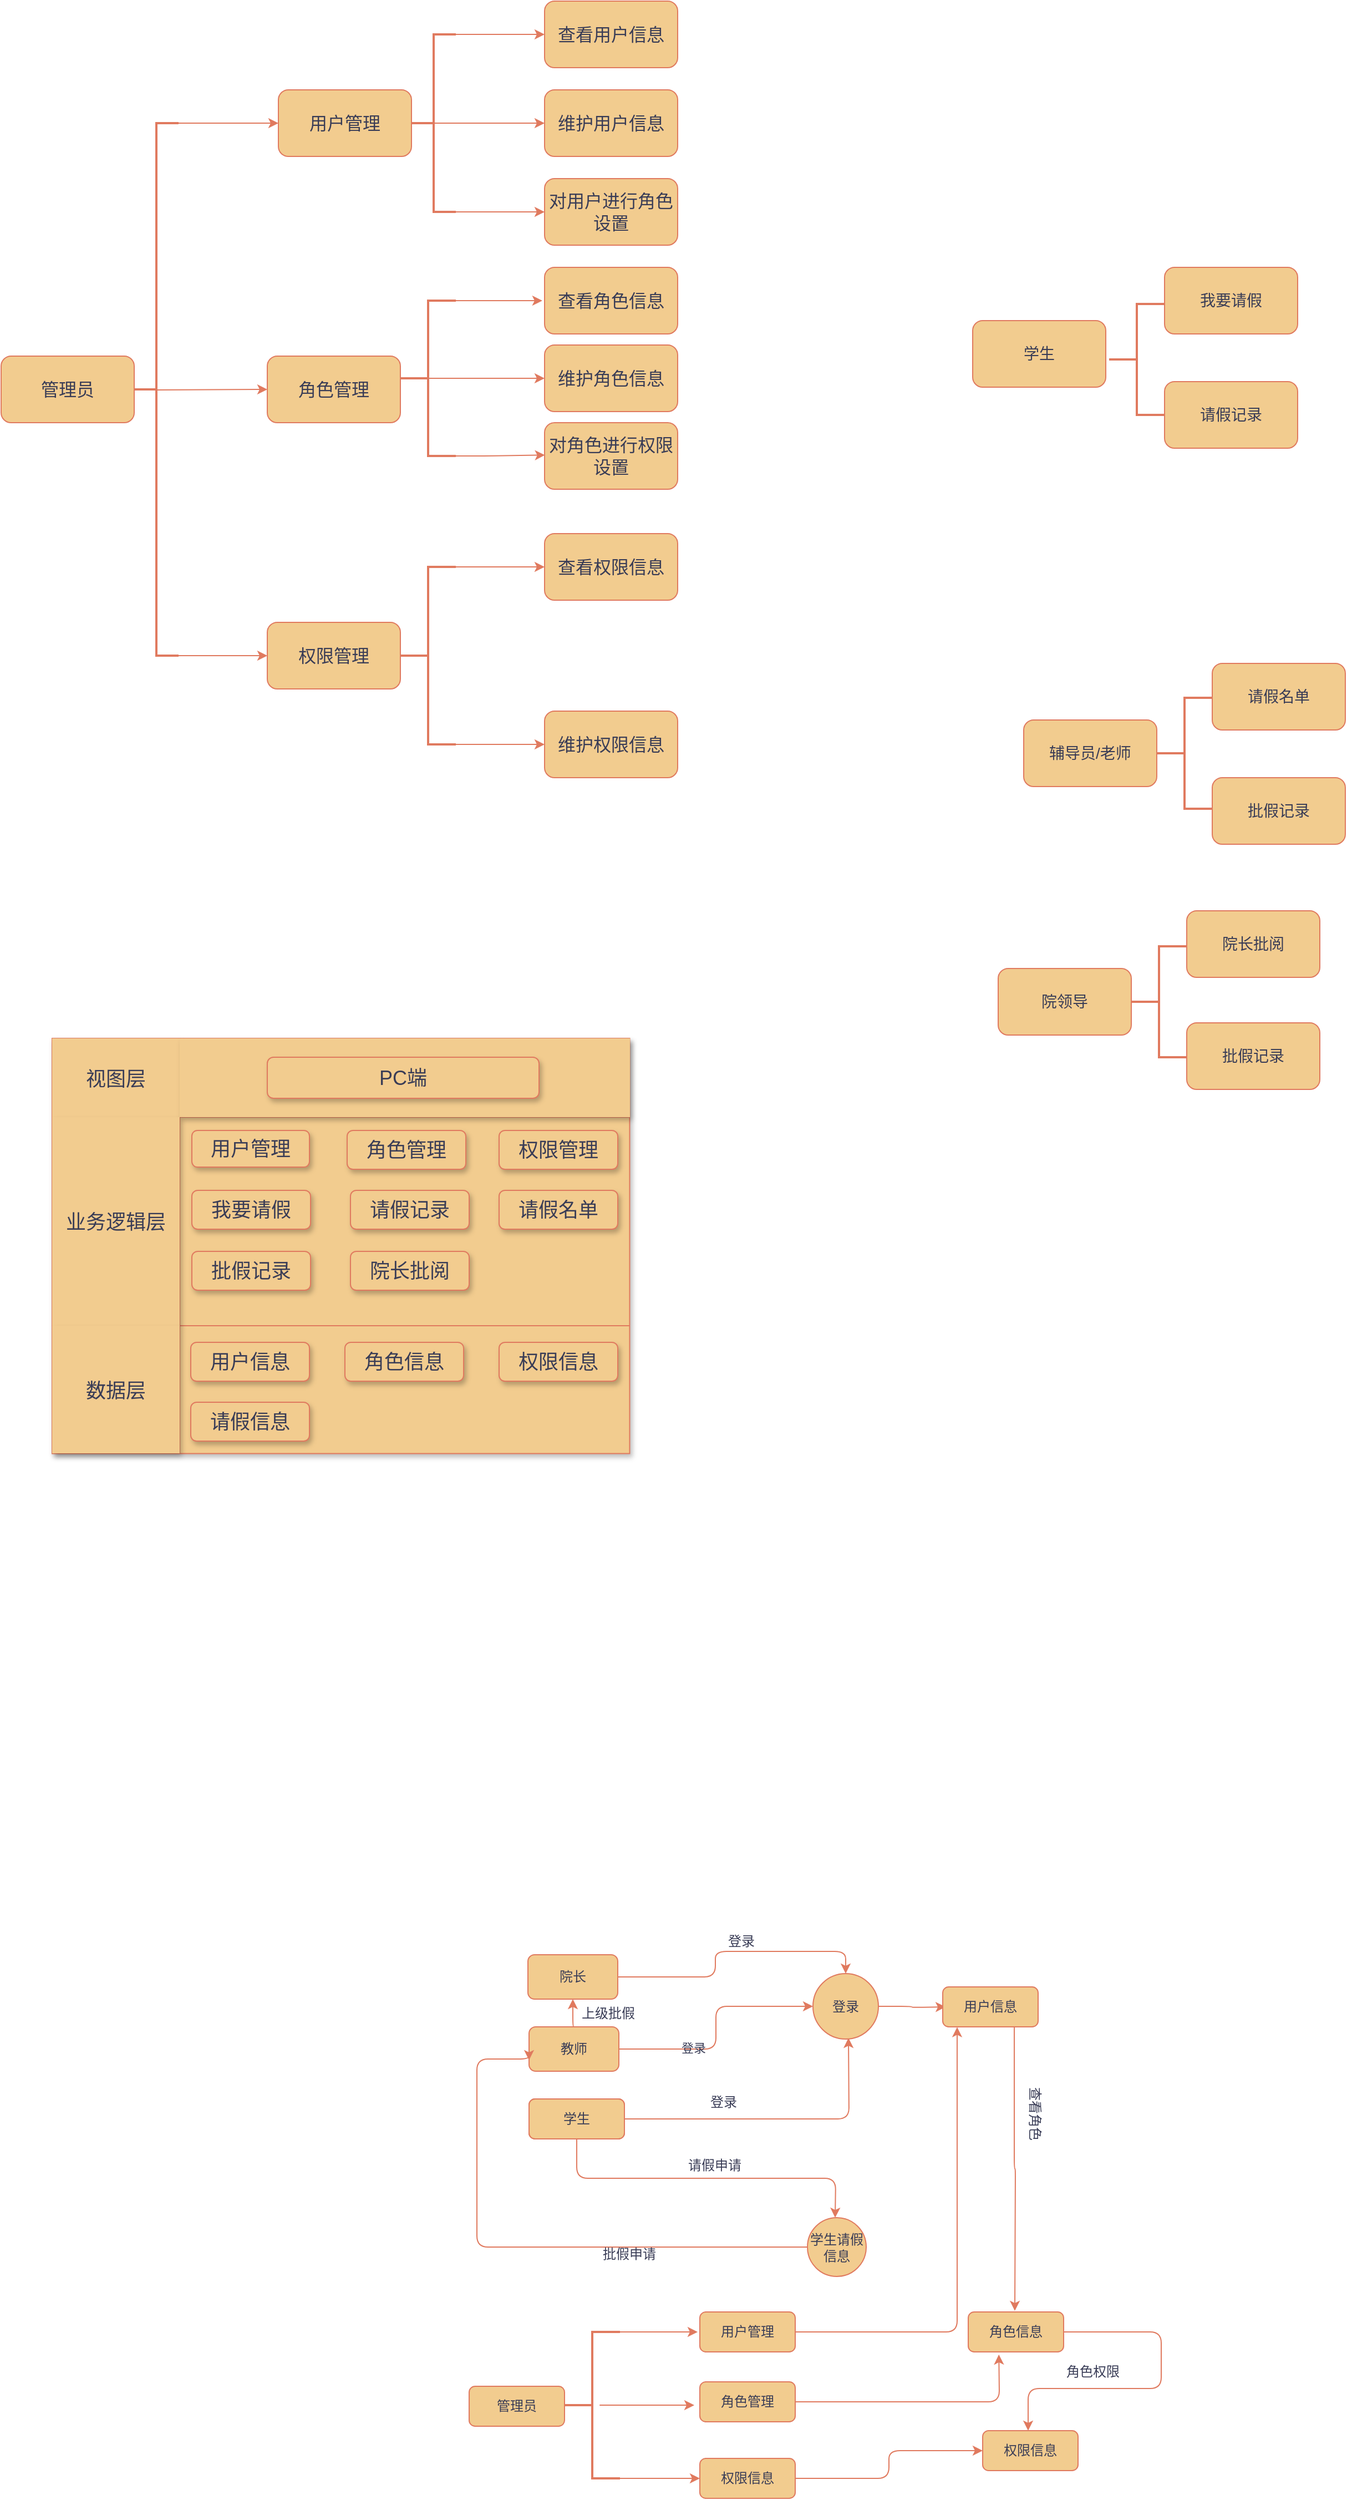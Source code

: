 <mxfile version="20.8.5" type="github">
  <diagram id="2jhHBA7Ow1JrRaf4UtZg" name="第 1 页">
    <mxGraphModel dx="1518" dy="1036" grid="0" gridSize="10" guides="1" tooltips="1" connect="1" arrows="1" fold="1" page="0" pageScale="1" pageWidth="827" pageHeight="1169" math="0" shadow="0">
      <root>
        <mxCell id="0" />
        <mxCell id="1" parent="0" />
        <mxCell id="Awp-wjOatyYc55OK3DpH-1" value="&lt;font style=&quot;font-size: 16px;&quot;&gt;管理员&lt;/font&gt;" style="rounded=1;whiteSpace=wrap;html=1;labelBackgroundColor=none;fillColor=#F2CC8F;strokeColor=#E07A5F;fontColor=#393C56;" parent="1" vertex="1">
          <mxGeometry x="320" y="250" width="120" height="60" as="geometry" />
        </mxCell>
        <mxCell id="Awp-wjOatyYc55OK3DpH-12" style="edgeStyle=orthogonalEdgeStyle;rounded=1;orthogonalLoop=1;jettySize=auto;html=1;exitX=1;exitY=0;exitDx=0;exitDy=0;exitPerimeter=0;fontSize=16;entryX=0;entryY=0.5;entryDx=0;entryDy=0;labelBackgroundColor=none;fontColor=default;strokeColor=#E07A5F;" parent="1" source="Awp-wjOatyYc55OK3DpH-6" target="Awp-wjOatyYc55OK3DpH-19" edge="1">
          <mxGeometry relative="1" as="geometry">
            <mxPoint x="570" y="160" as="targetPoint" />
            <Array as="points">
              <mxPoint x="500" y="40" />
              <mxPoint x="500" y="40" />
            </Array>
          </mxGeometry>
        </mxCell>
        <mxCell id="Awp-wjOatyYc55OK3DpH-13" style="edgeStyle=orthogonalEdgeStyle;rounded=1;orthogonalLoop=1;jettySize=auto;html=1;exitX=1;exitY=1;exitDx=0;exitDy=0;exitPerimeter=0;fontSize=16;entryX=0;entryY=0.5;entryDx=0;entryDy=0;labelBackgroundColor=none;fontColor=default;strokeColor=#E07A5F;" parent="1" source="Awp-wjOatyYc55OK3DpH-6" target="Awp-wjOatyYc55OK3DpH-21" edge="1">
          <mxGeometry relative="1" as="geometry">
            <mxPoint x="560" y="360" as="targetPoint" />
            <Array as="points">
              <mxPoint x="490" y="520" />
              <mxPoint x="490" y="520" />
            </Array>
          </mxGeometry>
        </mxCell>
        <mxCell id="Awp-wjOatyYc55OK3DpH-17" style="edgeStyle=orthogonalEdgeStyle;rounded=1;orthogonalLoop=1;jettySize=auto;html=1;exitX=0.45;exitY=0.501;exitDx=0;exitDy=0;exitPerimeter=0;fontSize=16;labelBackgroundColor=none;fontColor=default;strokeColor=#E07A5F;" parent="1" source="Awp-wjOatyYc55OK3DpH-6" edge="1">
          <mxGeometry relative="1" as="geometry">
            <mxPoint x="560" y="280" as="targetPoint" />
            <Array as="points" />
          </mxGeometry>
        </mxCell>
        <mxCell id="Awp-wjOatyYc55OK3DpH-6" value="" style="strokeWidth=2;html=1;shape=mxgraph.flowchart.annotation_2;align=left;labelPosition=right;pointerEvents=1;fontSize=16;rounded=1;labelBackgroundColor=none;fillColor=#F2CC8F;strokeColor=#E07A5F;fontColor=#393C56;" parent="1" vertex="1">
          <mxGeometry x="440" y="40" width="40" height="480" as="geometry" />
        </mxCell>
        <mxCell id="Awp-wjOatyYc55OK3DpH-19" value="用户管理" style="rounded=1;whiteSpace=wrap;html=1;fontSize=16;labelBackgroundColor=none;fillColor=#F2CC8F;strokeColor=#E07A5F;fontColor=#393C56;" parent="1" vertex="1">
          <mxGeometry x="570" y="10" width="120" height="60" as="geometry" />
        </mxCell>
        <mxCell id="Awp-wjOatyYc55OK3DpH-20" value="角色管理" style="rounded=1;whiteSpace=wrap;html=1;fontSize=16;labelBackgroundColor=none;fillColor=#F2CC8F;strokeColor=#E07A5F;fontColor=#393C56;" parent="1" vertex="1">
          <mxGeometry x="560" y="250" width="120" height="60" as="geometry" />
        </mxCell>
        <mxCell id="Awp-wjOatyYc55OK3DpH-21" value="权限管理" style="rounded=1;whiteSpace=wrap;html=1;fontSize=16;labelBackgroundColor=none;fillColor=#F2CC8F;strokeColor=#E07A5F;fontColor=#393C56;" parent="1" vertex="1">
          <mxGeometry x="560" y="490" width="120" height="60" as="geometry" />
        </mxCell>
        <mxCell id="Awp-wjOatyYc55OK3DpH-28" style="edgeStyle=orthogonalEdgeStyle;rounded=1;orthogonalLoop=1;jettySize=auto;html=1;exitX=1;exitY=0;exitDx=0;exitDy=0;exitPerimeter=0;fontSize=16;entryX=0;entryY=0.5;entryDx=0;entryDy=0;labelBackgroundColor=none;fontColor=default;strokeColor=#E07A5F;" parent="1" source="Awp-wjOatyYc55OK3DpH-27" target="Awp-wjOatyYc55OK3DpH-32" edge="1">
          <mxGeometry relative="1" as="geometry">
            <mxPoint x="790" y="120" as="targetPoint" />
            <Array as="points">
              <mxPoint x="800" y="-40" />
            </Array>
          </mxGeometry>
        </mxCell>
        <mxCell id="Awp-wjOatyYc55OK3DpH-29" style="edgeStyle=orthogonalEdgeStyle;rounded=1;orthogonalLoop=1;jettySize=auto;html=1;exitX=1;exitY=1;exitDx=0;exitDy=0;exitPerimeter=0;fontSize=16;entryX=0;entryY=0.5;entryDx=0;entryDy=0;labelBackgroundColor=none;fontColor=default;strokeColor=#E07A5F;" parent="1" source="Awp-wjOatyYc55OK3DpH-27" target="Awp-wjOatyYc55OK3DpH-35" edge="1">
          <mxGeometry relative="1" as="geometry">
            <mxPoint x="790" y="280" as="targetPoint" />
            <Array as="points">
              <mxPoint x="740" y="120" />
              <mxPoint x="740" y="120" />
            </Array>
          </mxGeometry>
        </mxCell>
        <mxCell id="Awp-wjOatyYc55OK3DpH-30" style="edgeStyle=orthogonalEdgeStyle;rounded=1;orthogonalLoop=1;jettySize=auto;html=1;exitX=1;exitY=0.5;exitDx=0;exitDy=0;exitPerimeter=0;fontSize=16;entryX=0;entryY=0.5;entryDx=0;entryDy=0;labelBackgroundColor=none;fontColor=default;strokeColor=#E07A5F;" parent="1" source="Awp-wjOatyYc55OK3DpH-27" target="Awp-wjOatyYc55OK3DpH-34" edge="1">
          <mxGeometry relative="1" as="geometry">
            <mxPoint x="790" y="200" as="targetPoint" />
            <Array as="points">
              <mxPoint x="700" y="40" />
              <mxPoint x="700" y="40" />
            </Array>
          </mxGeometry>
        </mxCell>
        <mxCell id="Awp-wjOatyYc55OK3DpH-27" value="" style="strokeWidth=2;html=1;shape=mxgraph.flowchart.annotation_2;align=left;labelPosition=right;pointerEvents=1;fontSize=16;rounded=1;labelBackgroundColor=none;fillColor=#F2CC8F;strokeColor=#E07A5F;fontColor=#393C56;" parent="1" vertex="1">
          <mxGeometry x="690" y="-40" width="40" height="160" as="geometry" />
        </mxCell>
        <mxCell id="Awp-wjOatyYc55OK3DpH-32" value="查看用户信息" style="rounded=1;whiteSpace=wrap;html=1;fontSize=16;labelBackgroundColor=none;fillColor=#F2CC8F;strokeColor=#E07A5F;fontColor=#393C56;" parent="1" vertex="1">
          <mxGeometry x="810" y="-70" width="120" height="60" as="geometry" />
        </mxCell>
        <mxCell id="Awp-wjOatyYc55OK3DpH-34" value="维护用户信息" style="rounded=1;whiteSpace=wrap;html=1;fontSize=16;labelBackgroundColor=none;fillColor=#F2CC8F;strokeColor=#E07A5F;fontColor=#393C56;" parent="1" vertex="1">
          <mxGeometry x="810" y="10" width="120" height="60" as="geometry" />
        </mxCell>
        <mxCell id="Awp-wjOatyYc55OK3DpH-35" value="对用户进行角色设置" style="rounded=1;whiteSpace=wrap;html=1;fontSize=16;labelBackgroundColor=none;fillColor=#F2CC8F;strokeColor=#E07A5F;fontColor=#393C56;" parent="1" vertex="1">
          <mxGeometry x="810" y="90" width="120" height="60" as="geometry" />
        </mxCell>
        <mxCell id="Awp-wjOatyYc55OK3DpH-49" style="edgeStyle=orthogonalEdgeStyle;rounded=1;orthogonalLoop=1;jettySize=auto;html=1;exitX=1;exitY=0.5;exitDx=0;exitDy=0;exitPerimeter=0;fontSize=16;labelBackgroundColor=none;fontColor=default;strokeColor=#E07A5F;" parent="1" source="Awp-wjOatyYc55OK3DpH-41" edge="1">
          <mxGeometry relative="1" as="geometry">
            <mxPoint x="810" y="270" as="targetPoint" />
            <Array as="points">
              <mxPoint x="700" y="270" />
              <mxPoint x="700" y="270" />
            </Array>
          </mxGeometry>
        </mxCell>
        <mxCell id="Awp-wjOatyYc55OK3DpH-50" style="edgeStyle=orthogonalEdgeStyle;rounded=1;orthogonalLoop=1;jettySize=auto;html=1;exitX=1;exitY=0;exitDx=0;exitDy=0;exitPerimeter=0;entryX=-0.017;entryY=0.5;entryDx=0;entryDy=0;entryPerimeter=0;fontSize=16;labelBackgroundColor=none;fontColor=default;strokeColor=#E07A5F;" parent="1" source="Awp-wjOatyYc55OK3DpH-41" edge="1">
          <mxGeometry relative="1" as="geometry">
            <mxPoint x="807.96" y="200" as="targetPoint" />
            <Array as="points">
              <mxPoint x="740" y="200" />
              <mxPoint x="740" y="200" />
            </Array>
          </mxGeometry>
        </mxCell>
        <mxCell id="Awp-wjOatyYc55OK3DpH-54" style="edgeStyle=orthogonalEdgeStyle;rounded=1;orthogonalLoop=1;jettySize=auto;html=1;exitX=1;exitY=1;exitDx=0;exitDy=0;exitPerimeter=0;entryX=0.003;entryY=0.487;entryDx=0;entryDy=0;entryPerimeter=0;fontSize=16;labelBackgroundColor=none;fontColor=default;strokeColor=#E07A5F;" parent="1" source="Awp-wjOatyYc55OK3DpH-41" edge="1">
          <mxGeometry relative="1" as="geometry">
            <mxPoint x="810.36" y="339.22" as="targetPoint" />
            <Array as="points">
              <mxPoint x="755" y="340" />
            </Array>
          </mxGeometry>
        </mxCell>
        <mxCell id="Awp-wjOatyYc55OK3DpH-41" value="" style="strokeWidth=2;html=1;shape=mxgraph.flowchart.annotation_2;align=left;labelPosition=right;pointerEvents=1;fontSize=16;rounded=1;labelBackgroundColor=none;fillColor=#F2CC8F;strokeColor=#E07A5F;fontColor=#393C56;" parent="1" vertex="1">
          <mxGeometry x="680" y="200" width="50" height="140" as="geometry" />
        </mxCell>
        <mxCell id="Awp-wjOatyYc55OK3DpH-55" value="查看角色信息" style="rounded=1;whiteSpace=wrap;html=1;fontSize=16;labelBackgroundColor=none;fillColor=#F2CC8F;strokeColor=#E07A5F;fontColor=#393C56;" parent="1" vertex="1">
          <mxGeometry x="810" y="170" width="120" height="60" as="geometry" />
        </mxCell>
        <mxCell id="Awp-wjOatyYc55OK3DpH-56" value="维护角色信息" style="rounded=1;whiteSpace=wrap;html=1;fontSize=16;labelBackgroundColor=none;fillColor=#F2CC8F;strokeColor=#E07A5F;fontColor=#393C56;" parent="1" vertex="1">
          <mxGeometry x="810" y="240" width="120" height="60" as="geometry" />
        </mxCell>
        <mxCell id="Awp-wjOatyYc55OK3DpH-57" value="对角色进行权限设置" style="rounded=1;whiteSpace=wrap;html=1;fontSize=16;labelBackgroundColor=none;fillColor=#F2CC8F;strokeColor=#E07A5F;fontColor=#393C56;" parent="1" vertex="1">
          <mxGeometry x="810" y="310" width="120" height="60" as="geometry" />
        </mxCell>
        <mxCell id="Awp-wjOatyYc55OK3DpH-62" style="edgeStyle=orthogonalEdgeStyle;rounded=1;orthogonalLoop=1;jettySize=auto;html=1;exitX=1;exitY=0;exitDx=0;exitDy=0;exitPerimeter=0;entryX=0;entryY=0.5;entryDx=0;entryDy=0;fontSize=16;labelBackgroundColor=none;fontColor=default;strokeColor=#E07A5F;" parent="1" source="Awp-wjOatyYc55OK3DpH-58" target="Awp-wjOatyYc55OK3DpH-59" edge="1">
          <mxGeometry relative="1" as="geometry">
            <Array as="points">
              <mxPoint x="750" y="440" />
              <mxPoint x="750" y="440" />
            </Array>
          </mxGeometry>
        </mxCell>
        <mxCell id="Awp-wjOatyYc55OK3DpH-69" style="edgeStyle=orthogonalEdgeStyle;rounded=1;orthogonalLoop=1;jettySize=auto;html=1;exitX=1;exitY=1;exitDx=0;exitDy=0;exitPerimeter=0;entryX=0;entryY=0.5;entryDx=0;entryDy=0;fontSize=16;labelBackgroundColor=none;fontColor=default;strokeColor=#E07A5F;" parent="1" source="Awp-wjOatyYc55OK3DpH-58" target="Awp-wjOatyYc55OK3DpH-61" edge="1">
          <mxGeometry relative="1" as="geometry">
            <Array as="points">
              <mxPoint x="760" y="600" />
              <mxPoint x="760" y="600" />
            </Array>
          </mxGeometry>
        </mxCell>
        <mxCell id="Awp-wjOatyYc55OK3DpH-58" value="" style="strokeWidth=2;html=1;shape=mxgraph.flowchart.annotation_2;align=left;labelPosition=right;pointerEvents=1;fontSize=16;rounded=1;labelBackgroundColor=none;fillColor=#F2CC8F;strokeColor=#E07A5F;fontColor=#393C56;" parent="1" vertex="1">
          <mxGeometry x="680" y="440" width="50" height="160" as="geometry" />
        </mxCell>
        <mxCell id="Awp-wjOatyYc55OK3DpH-59" value="查看权限信息" style="rounded=1;whiteSpace=wrap;html=1;fontSize=16;labelBackgroundColor=none;fillColor=#F2CC8F;strokeColor=#E07A5F;fontColor=#393C56;" parent="1" vertex="1">
          <mxGeometry x="810" y="410" width="120" height="60" as="geometry" />
        </mxCell>
        <mxCell id="Awp-wjOatyYc55OK3DpH-61" value="维护权限信息" style="rounded=1;whiteSpace=wrap;html=1;fontSize=16;labelBackgroundColor=none;fillColor=#F2CC8F;strokeColor=#E07A5F;fontColor=#393C56;" parent="1" vertex="1">
          <mxGeometry x="810" y="570" width="120" height="60" as="geometry" />
        </mxCell>
        <mxCell id="cuKLUu5MOwFmbXoMq71g-1" value="&lt;font style=&quot;font-size: 14px;&quot;&gt;学生&lt;/font&gt;" style="rounded=1;whiteSpace=wrap;html=1;labelBackgroundColor=none;labelBorderColor=none;fillColor=#F2CC8F;strokeColor=#E07A5F;fontColor=#393C56;" parent="1" vertex="1">
          <mxGeometry x="1196" y="218" width="120" height="60" as="geometry" />
        </mxCell>
        <mxCell id="cuKLUu5MOwFmbXoMq71g-2" value="" style="strokeWidth=2;html=1;shape=mxgraph.flowchart.annotation_2;align=left;labelPosition=right;pointerEvents=1;labelBackgroundColor=none;labelBorderColor=none;rounded=1;fillColor=#F2CC8F;strokeColor=#E07A5F;fontColor=#393C56;" parent="1" vertex="1">
          <mxGeometry x="1319" y="203" width="50" height="100" as="geometry" />
        </mxCell>
        <mxCell id="cuKLUu5MOwFmbXoMq71g-3" value="&lt;font style=&quot;font-size: 14px;&quot;&gt;我要请假&lt;/font&gt;" style="rounded=1;whiteSpace=wrap;html=1;labelBackgroundColor=none;labelBorderColor=none;fillColor=#F2CC8F;strokeColor=#E07A5F;fontColor=#393C56;" parent="1" vertex="1">
          <mxGeometry x="1369" y="170" width="120" height="60" as="geometry" />
        </mxCell>
        <mxCell id="cuKLUu5MOwFmbXoMq71g-4" value="&lt;font style=&quot;font-size: 14px;&quot;&gt;请假记录&lt;/font&gt;" style="rounded=1;whiteSpace=wrap;html=1;labelBackgroundColor=none;labelBorderColor=none;fillColor=#F2CC8F;strokeColor=#E07A5F;fontColor=#393C56;" parent="1" vertex="1">
          <mxGeometry x="1369" y="273" width="120" height="60" as="geometry" />
        </mxCell>
        <mxCell id="cuKLUu5MOwFmbXoMq71g-5" value="&lt;font style=&quot;font-size: 14px;&quot;&gt;辅导员/老师&lt;/font&gt;" style="rounded=1;whiteSpace=wrap;html=1;labelBackgroundColor=none;fillColor=#F2CC8F;strokeColor=#E07A5F;fontColor=#393C56;" parent="1" vertex="1">
          <mxGeometry x="1242" y="578" width="120" height="60" as="geometry" />
        </mxCell>
        <mxCell id="cuKLUu5MOwFmbXoMq71g-6" value="" style="strokeWidth=2;html=1;shape=mxgraph.flowchart.annotation_2;align=left;labelPosition=right;pointerEvents=1;fontSize=14;labelBackgroundColor=none;rounded=1;fillColor=#F2CC8F;strokeColor=#E07A5F;fontColor=#393C56;" parent="1" vertex="1">
          <mxGeometry x="1362" y="558" width="50" height="100" as="geometry" />
        </mxCell>
        <mxCell id="cuKLUu5MOwFmbXoMq71g-8" value="请假名单" style="rounded=1;whiteSpace=wrap;html=1;fontSize=14;labelBackgroundColor=none;fillColor=#F2CC8F;strokeColor=#E07A5F;fontColor=#393C56;" parent="1" vertex="1">
          <mxGeometry x="1412" y="527" width="120" height="60" as="geometry" />
        </mxCell>
        <mxCell id="cuKLUu5MOwFmbXoMq71g-9" value="批假记录" style="rounded=1;whiteSpace=wrap;html=1;fontSize=14;labelBackgroundColor=none;fillColor=#F2CC8F;strokeColor=#E07A5F;fontColor=#393C56;" parent="1" vertex="1">
          <mxGeometry x="1412" y="630" width="120" height="60" as="geometry" />
        </mxCell>
        <mxCell id="cuKLUu5MOwFmbXoMq71g-10" value="院领导" style="rounded=1;whiteSpace=wrap;html=1;fontSize=14;labelBackgroundColor=none;fillColor=#F2CC8F;strokeColor=#E07A5F;fontColor=#393C56;" parent="1" vertex="1">
          <mxGeometry x="1219" y="802" width="120" height="60" as="geometry" />
        </mxCell>
        <mxCell id="cuKLUu5MOwFmbXoMq71g-11" value="" style="strokeWidth=2;html=1;shape=mxgraph.flowchart.annotation_2;align=left;labelPosition=right;pointerEvents=1;fontSize=14;labelBackgroundColor=none;rounded=1;fillColor=#F2CC8F;strokeColor=#E07A5F;fontColor=#393C56;" parent="1" vertex="1">
          <mxGeometry x="1339" y="782" width="50" height="100" as="geometry" />
        </mxCell>
        <mxCell id="cuKLUu5MOwFmbXoMq71g-12" value="院长批阅" style="rounded=1;whiteSpace=wrap;html=1;fontSize=14;labelBackgroundColor=none;fillColor=#F2CC8F;strokeColor=#E07A5F;fontColor=#393C56;" parent="1" vertex="1">
          <mxGeometry x="1389" y="750" width="120" height="60" as="geometry" />
        </mxCell>
        <mxCell id="cuKLUu5MOwFmbXoMq71g-13" value="批假记录" style="rounded=1;whiteSpace=wrap;html=1;fontSize=14;labelBackgroundColor=none;fillColor=#F2CC8F;strokeColor=#E07A5F;fontColor=#393C56;" parent="1" vertex="1">
          <mxGeometry x="1389" y="851" width="120" height="60" as="geometry" />
        </mxCell>
        <mxCell id="Xv1z-1eOxLT4SCFc1sTY-24" value="" style="shape=table;startSize=0;container=1;collapsible=0;childLayout=tableLayout;shadow=1;fontSize=20;labelBackgroundColor=none;rounded=1;fillColor=#F2CC8F;strokeColor=#E07A5F;fontColor=#393C56;" parent="1" vertex="1">
          <mxGeometry x="366" y="865" width="520.73" height="374.3" as="geometry" />
        </mxCell>
        <mxCell id="Xv1z-1eOxLT4SCFc1sTY-25" value="" style="shape=tableRow;horizontal=0;startSize=0;swimlaneHead=0;swimlaneBody=0;top=0;left=0;bottom=0;right=0;collapsible=0;dropTarget=0;fillColor=none;points=[[0,0.5],[1,0.5]];portConstraint=eastwest;shadow=1;fontSize=20;labelBackgroundColor=none;rounded=1;strokeColor=#E07A5F;fontColor=#393C56;" parent="Xv1z-1eOxLT4SCFc1sTY-24" vertex="1">
          <mxGeometry width="520.73" height="71" as="geometry" />
        </mxCell>
        <mxCell id="Xv1z-1eOxLT4SCFc1sTY-26" value="&lt;span style=&quot;font-size: 18px;&quot;&gt;视图层&lt;/span&gt;" style="shape=partialRectangle;html=1;whiteSpace=wrap;connectable=0;overflow=hidden;top=0;left=0;bottom=0;right=0;pointerEvents=1;shadow=1;fontSize=20;labelBackgroundColor=none;rounded=1;fillColor=#F2CC8F;strokeColor=#E07A5F;fontColor=#393C56;" parent="Xv1z-1eOxLT4SCFc1sTY-25" vertex="1">
          <mxGeometry width="115" height="71" as="geometry">
            <mxRectangle width="115" height="71" as="alternateBounds" />
          </mxGeometry>
        </mxCell>
        <mxCell id="Xv1z-1eOxLT4SCFc1sTY-27" value="" style="shape=partialRectangle;html=1;whiteSpace=wrap;connectable=0;overflow=hidden;top=0;left=0;bottom=0;right=0;pointerEvents=1;shadow=1;fontSize=20;labelBackgroundColor=none;rounded=1;fillColor=#F2CC8F;strokeColor=#E07A5F;fontColor=#393C56;" parent="Xv1z-1eOxLT4SCFc1sTY-25" vertex="1">
          <mxGeometry x="115" width="406" height="71" as="geometry">
            <mxRectangle width="406" height="71" as="alternateBounds" />
          </mxGeometry>
        </mxCell>
        <mxCell id="Xv1z-1eOxLT4SCFc1sTY-28" value="" style="shape=tableRow;horizontal=0;startSize=0;swimlaneHead=0;swimlaneBody=0;top=0;left=0;bottom=0;right=0;collapsible=0;dropTarget=0;fillColor=none;points=[[0,0.5],[1,0.5]];portConstraint=eastwest;shadow=1;fontSize=20;labelBackgroundColor=none;rounded=1;strokeColor=#E07A5F;fontColor=#393C56;" parent="Xv1z-1eOxLT4SCFc1sTY-24" vertex="1">
          <mxGeometry y="71" width="520.73" height="188" as="geometry" />
        </mxCell>
        <mxCell id="Xv1z-1eOxLT4SCFc1sTY-29" value="&lt;font style=&quot;font-size: 18px;&quot;&gt;业务逻辑层&lt;/font&gt;" style="shape=partialRectangle;html=1;whiteSpace=wrap;connectable=0;overflow=hidden;top=0;left=0;bottom=0;right=0;pointerEvents=1;shadow=1;fontSize=20;labelBackgroundColor=none;rounded=1;fillColor=#F2CC8F;strokeColor=#E07A5F;fontColor=#393C56;" parent="Xv1z-1eOxLT4SCFc1sTY-28" vertex="1">
          <mxGeometry width="115" height="188" as="geometry">
            <mxRectangle width="115" height="188" as="alternateBounds" />
          </mxGeometry>
        </mxCell>
        <mxCell id="Xv1z-1eOxLT4SCFc1sTY-30" value="" style="shape=partialRectangle;html=1;whiteSpace=wrap;connectable=0;overflow=hidden;fillColor=none;top=0;left=0;bottom=0;right=0;pointerEvents=1;shadow=1;fontSize=20;labelBackgroundColor=none;rounded=1;strokeColor=#E07A5F;fontColor=#393C56;" parent="Xv1z-1eOxLT4SCFc1sTY-28" vertex="1">
          <mxGeometry x="115" width="406" height="188" as="geometry">
            <mxRectangle width="406" height="188" as="alternateBounds" />
          </mxGeometry>
        </mxCell>
        <mxCell id="Xv1z-1eOxLT4SCFc1sTY-31" value="" style="shape=tableRow;horizontal=0;startSize=0;swimlaneHead=0;swimlaneBody=0;top=0;left=0;bottom=0;right=0;collapsible=0;dropTarget=0;fillColor=none;points=[[0,0.5],[1,0.5]];portConstraint=eastwest;shadow=1;fontSize=20;labelBackgroundColor=none;rounded=1;strokeColor=#E07A5F;fontColor=#393C56;" parent="Xv1z-1eOxLT4SCFc1sTY-24" vertex="1">
          <mxGeometry y="259" width="520.73" height="115" as="geometry" />
        </mxCell>
        <mxCell id="Xv1z-1eOxLT4SCFc1sTY-32" value="&lt;font style=&quot;font-size: 18px;&quot;&gt;数据&lt;font style=&quot;font-size: 18px;&quot;&gt;层&lt;/font&gt;&lt;/font&gt;" style="shape=partialRectangle;html=1;whiteSpace=wrap;connectable=0;overflow=hidden;top=0;left=0;bottom=0;right=0;pointerEvents=1;shadow=1;fontSize=20;labelBackgroundColor=none;rounded=1;fillColor=#F2CC8F;strokeColor=#E07A5F;fontColor=#393C56;" parent="Xv1z-1eOxLT4SCFc1sTY-31" vertex="1">
          <mxGeometry width="115" height="115" as="geometry">
            <mxRectangle width="115" height="115" as="alternateBounds" />
          </mxGeometry>
        </mxCell>
        <mxCell id="Xv1z-1eOxLT4SCFc1sTY-33" value="" style="shape=partialRectangle;html=1;whiteSpace=wrap;connectable=0;overflow=hidden;fillColor=none;top=0;left=0;bottom=0;right=0;pointerEvents=1;shadow=1;fontSize=20;labelBackgroundColor=none;rounded=1;strokeColor=#E07A5F;fontColor=#393C56;" parent="Xv1z-1eOxLT4SCFc1sTY-31" vertex="1">
          <mxGeometry x="115" width="406" height="115" as="geometry">
            <mxRectangle width="406" height="115" as="alternateBounds" />
          </mxGeometry>
        </mxCell>
        <mxCell id="Xv1z-1eOxLT4SCFc1sTY-34" value="PC端" style="rounded=1;whiteSpace=wrap;html=1;shadow=1;fontSize=18;labelBackgroundColor=none;fillColor=#F2CC8F;strokeColor=#E07A5F;fontColor=#393C56;" parent="1" vertex="1">
          <mxGeometry x="560" y="882" width="245" height="37" as="geometry" />
        </mxCell>
        <mxCell id="Xv1z-1eOxLT4SCFc1sTY-35" value="用户管理" style="rounded=1;whiteSpace=wrap;html=1;shadow=1;fontSize=18;labelBackgroundColor=none;fillColor=#F2CC8F;strokeColor=#E07A5F;fontColor=#393C56;" parent="1" vertex="1">
          <mxGeometry x="492" y="948" width="106" height="33" as="geometry" />
        </mxCell>
        <mxCell id="Xv1z-1eOxLT4SCFc1sTY-36" value="角色管理" style="rounded=1;whiteSpace=wrap;html=1;shadow=1;fontSize=18;labelBackgroundColor=none;fillColor=#F2CC8F;strokeColor=#E07A5F;fontColor=#393C56;" parent="1" vertex="1">
          <mxGeometry x="632" y="948" width="107" height="35" as="geometry" />
        </mxCell>
        <mxCell id="Xv1z-1eOxLT4SCFc1sTY-37" value="权限管理" style="rounded=1;whiteSpace=wrap;html=1;shadow=1;fontSize=18;labelBackgroundColor=none;fillColor=#F2CC8F;strokeColor=#E07A5F;fontColor=#393C56;" parent="1" vertex="1">
          <mxGeometry x="769" y="948" width="107" height="35" as="geometry" />
        </mxCell>
        <mxCell id="Xv1z-1eOxLT4SCFc1sTY-38" value="我要请假" style="rounded=1;whiteSpace=wrap;html=1;shadow=1;fontSize=18;labelBackgroundColor=none;fillColor=#F2CC8F;strokeColor=#E07A5F;fontColor=#393C56;" parent="1" vertex="1">
          <mxGeometry x="492" y="1002" width="107" height="35" as="geometry" />
        </mxCell>
        <mxCell id="Xv1z-1eOxLT4SCFc1sTY-39" value="请假名单" style="rounded=1;whiteSpace=wrap;html=1;shadow=1;fontSize=18;labelBackgroundColor=none;fillColor=#F2CC8F;strokeColor=#E07A5F;fontColor=#393C56;" parent="1" vertex="1">
          <mxGeometry x="769" y="1002" width="107" height="35" as="geometry" />
        </mxCell>
        <mxCell id="Xv1z-1eOxLT4SCFc1sTY-40" value="批假记录" style="rounded=1;whiteSpace=wrap;html=1;shadow=1;fontSize=18;labelBackgroundColor=none;fillColor=#F2CC8F;strokeColor=#E07A5F;fontColor=#393C56;" parent="1" vertex="1">
          <mxGeometry x="492" y="1057" width="107" height="35" as="geometry" />
        </mxCell>
        <mxCell id="Xv1z-1eOxLT4SCFc1sTY-41" value="请假记录" style="rounded=1;whiteSpace=wrap;html=1;shadow=1;fontSize=18;labelBackgroundColor=none;fillColor=#F2CC8F;strokeColor=#E07A5F;fontColor=#393C56;" parent="1" vertex="1">
          <mxGeometry x="635" y="1002" width="107" height="35" as="geometry" />
        </mxCell>
        <mxCell id="Xv1z-1eOxLT4SCFc1sTY-42" value="院长批阅" style="rounded=1;whiteSpace=wrap;html=1;shadow=1;fontSize=18;labelBackgroundColor=none;fillColor=#F2CC8F;strokeColor=#E07A5F;fontColor=#393C56;" parent="1" vertex="1">
          <mxGeometry x="635" y="1057" width="107" height="35" as="geometry" />
        </mxCell>
        <mxCell id="Xv1z-1eOxLT4SCFc1sTY-43" value="用户信息" style="rounded=1;whiteSpace=wrap;html=1;shadow=1;fontSize=18;labelBackgroundColor=none;fillColor=#F2CC8F;strokeColor=#E07A5F;fontColor=#393C56;" parent="1" vertex="1">
          <mxGeometry x="491" y="1139" width="107" height="35" as="geometry" />
        </mxCell>
        <mxCell id="Xv1z-1eOxLT4SCFc1sTY-44" value="角色信息" style="rounded=1;whiteSpace=wrap;html=1;shadow=1;fontSize=18;labelBackgroundColor=none;fillColor=#F2CC8F;strokeColor=#E07A5F;fontColor=#393C56;" parent="1" vertex="1">
          <mxGeometry x="630" y="1139" width="107" height="35" as="geometry" />
        </mxCell>
        <mxCell id="Xv1z-1eOxLT4SCFc1sTY-45" value="权限信息" style="rounded=1;whiteSpace=wrap;html=1;shadow=1;fontSize=18;labelBackgroundColor=none;fillColor=#F2CC8F;strokeColor=#E07A5F;fontColor=#393C56;" parent="1" vertex="1">
          <mxGeometry x="769" y="1139" width="107" height="35" as="geometry" />
        </mxCell>
        <mxCell id="Xv1z-1eOxLT4SCFc1sTY-47" value="请假信息" style="rounded=1;whiteSpace=wrap;html=1;shadow=1;fontSize=18;labelBackgroundColor=none;fillColor=#F2CC8F;strokeColor=#E07A5F;fontColor=#393C56;" parent="1" vertex="1">
          <mxGeometry x="491" y="1193" width="107" height="35" as="geometry" />
        </mxCell>
        <mxCell id="bMXZFIGW-ey9HqLPGLQS-4" style="edgeStyle=orthogonalEdgeStyle;rounded=1;orthogonalLoop=1;jettySize=auto;html=1;exitX=1;exitY=0.5;exitDx=0;exitDy=0;labelBackgroundColor=none;fontColor=default;strokeColor=#E07A5F;" edge="1" parent="1" source="bMXZFIGW-ey9HqLPGLQS-2">
          <mxGeometry relative="1" as="geometry">
            <mxPoint x="1084" y="1766" as="targetPoint" />
          </mxGeometry>
        </mxCell>
        <mxCell id="bMXZFIGW-ey9HqLPGLQS-11" style="edgeStyle=orthogonalEdgeStyle;rounded=1;orthogonalLoop=1;jettySize=auto;html=1;exitX=0.5;exitY=1;exitDx=0;exitDy=0;labelBackgroundColor=none;fontColor=default;strokeColor=#E07A5F;" edge="1" parent="1" source="bMXZFIGW-ey9HqLPGLQS-2">
          <mxGeometry relative="1" as="geometry">
            <mxPoint x="1072" y="1928" as="targetPoint" />
          </mxGeometry>
        </mxCell>
        <mxCell id="bMXZFIGW-ey9HqLPGLQS-2" value="学生" style="rounded=1;whiteSpace=wrap;html=1;labelBackgroundColor=none;fillColor=#F2CC8F;strokeColor=#E07A5F;fontColor=#393C56;" vertex="1" parent="1">
          <mxGeometry x="796" y="1821" width="86" height="36" as="geometry" />
        </mxCell>
        <mxCell id="bMXZFIGW-ey9HqLPGLQS-5" value="登录" style="text;html=1;align=center;verticalAlign=middle;resizable=0;points=[];autosize=1;strokeColor=none;fillColor=none;labelBackgroundColor=none;rounded=1;fontColor=#393C56;" vertex="1" parent="1">
          <mxGeometry x="950" y="1811" width="42" height="26" as="geometry" />
        </mxCell>
        <mxCell id="bMXZFIGW-ey9HqLPGLQS-18" style="edgeStyle=orthogonalEdgeStyle;rounded=1;orthogonalLoop=1;jettySize=auto;html=1;exitX=1;exitY=0.5;exitDx=0;exitDy=0;labelBackgroundColor=none;fontColor=default;strokeColor=#E07A5F;" edge="1" parent="1" source="bMXZFIGW-ey9HqLPGLQS-6">
          <mxGeometry relative="1" as="geometry">
            <mxPoint x="1171.6" y="1738" as="targetPoint" />
          </mxGeometry>
        </mxCell>
        <mxCell id="bMXZFIGW-ey9HqLPGLQS-6" value="登录" style="ellipse;whiteSpace=wrap;html=1;aspect=fixed;labelBackgroundColor=none;rounded=1;fillColor=#F2CC8F;strokeColor=#E07A5F;fontColor=#393C56;" vertex="1" parent="1">
          <mxGeometry x="1052" y="1708" width="59" height="59" as="geometry" />
        </mxCell>
        <mxCell id="bMXZFIGW-ey9HqLPGLQS-8" style="edgeStyle=orthogonalEdgeStyle;rounded=1;orthogonalLoop=1;jettySize=auto;html=1;exitX=1;exitY=0.5;exitDx=0;exitDy=0;entryX=0;entryY=0.5;entryDx=0;entryDy=0;labelBackgroundColor=none;fontColor=default;strokeColor=#E07A5F;" edge="1" parent="1" source="bMXZFIGW-ey9HqLPGLQS-7" target="bMXZFIGW-ey9HqLPGLQS-6">
          <mxGeometry relative="1" as="geometry" />
        </mxCell>
        <mxCell id="bMXZFIGW-ey9HqLPGLQS-9" value="登录" style="edgeLabel;html=1;align=center;verticalAlign=middle;resizable=0;points=[];labelBackgroundColor=none;rounded=1;fontColor=#393C56;" vertex="1" connectable="0" parent="bMXZFIGW-ey9HqLPGLQS-8">
          <mxGeometry x="-0.375" y="1" relative="1" as="geometry">
            <mxPoint as="offset" />
          </mxGeometry>
        </mxCell>
        <mxCell id="bMXZFIGW-ey9HqLPGLQS-44" style="edgeStyle=orthogonalEdgeStyle;rounded=1;orthogonalLoop=1;jettySize=auto;html=1;exitX=0.5;exitY=0;exitDx=0;exitDy=0;entryX=0.5;entryY=1;entryDx=0;entryDy=0;labelBackgroundColor=none;fontColor=default;strokeColor=#E07A5F;" edge="1" parent="1" source="bMXZFIGW-ey9HqLPGLQS-7" target="bMXZFIGW-ey9HqLPGLQS-41">
          <mxGeometry relative="1" as="geometry" />
        </mxCell>
        <mxCell id="bMXZFIGW-ey9HqLPGLQS-7" value="教师" style="rounded=1;whiteSpace=wrap;html=1;labelBackgroundColor=none;fillColor=#F2CC8F;strokeColor=#E07A5F;fontColor=#393C56;" vertex="1" parent="1">
          <mxGeometry x="796" y="1756" width="81" height="40" as="geometry" />
        </mxCell>
        <mxCell id="bMXZFIGW-ey9HqLPGLQS-16" style="edgeStyle=orthogonalEdgeStyle;rounded=1;orthogonalLoop=1;jettySize=auto;html=1;exitX=0;exitY=0.5;exitDx=0;exitDy=0;entryX=0;entryY=0.75;entryDx=0;entryDy=0;labelBackgroundColor=none;fontColor=default;strokeColor=#E07A5F;" edge="1" parent="1" source="bMXZFIGW-ey9HqLPGLQS-13" target="bMXZFIGW-ey9HqLPGLQS-7">
          <mxGeometry relative="1" as="geometry">
            <mxPoint x="749" y="1778" as="targetPoint" />
            <Array as="points">
              <mxPoint x="749" y="1955" />
              <mxPoint x="749" y="1785" />
            </Array>
          </mxGeometry>
        </mxCell>
        <mxCell id="bMXZFIGW-ey9HqLPGLQS-13" value="学生请假信息" style="ellipse;whiteSpace=wrap;html=1;aspect=fixed;labelBackgroundColor=none;rounded=1;fillColor=#F2CC8F;strokeColor=#E07A5F;fontColor=#393C56;" vertex="1" parent="1">
          <mxGeometry x="1047" y="1928" width="53" height="53" as="geometry" />
        </mxCell>
        <mxCell id="bMXZFIGW-ey9HqLPGLQS-14" value="请假申请" style="text;html=1;align=center;verticalAlign=middle;resizable=0;points=[];autosize=1;strokeColor=none;fillColor=none;labelBackgroundColor=none;rounded=1;fontColor=#393C56;" vertex="1" parent="1">
          <mxGeometry x="930" y="1868" width="66" height="26" as="geometry" />
        </mxCell>
        <mxCell id="bMXZFIGW-ey9HqLPGLQS-17" value="批假申请" style="text;html=1;align=center;verticalAlign=middle;resizable=0;points=[];autosize=1;strokeColor=none;fillColor=none;labelBackgroundColor=none;rounded=1;fontColor=#393C56;" vertex="1" parent="1">
          <mxGeometry x="853" y="1948" width="66" height="26" as="geometry" />
        </mxCell>
        <mxCell id="bMXZFIGW-ey9HqLPGLQS-20" style="edgeStyle=orthogonalEdgeStyle;rounded=1;orthogonalLoop=1;jettySize=auto;html=1;exitX=0.75;exitY=1;exitDx=0;exitDy=0;labelBackgroundColor=none;fontColor=default;strokeColor=#E07A5F;" edge="1" parent="1" source="bMXZFIGW-ey9HqLPGLQS-19">
          <mxGeometry relative="1" as="geometry">
            <mxPoint x="1234" y="2012" as="targetPoint" />
          </mxGeometry>
        </mxCell>
        <mxCell id="bMXZFIGW-ey9HqLPGLQS-19" value="用户信息" style="rounded=1;whiteSpace=wrap;html=1;labelBackgroundColor=none;fillColor=#F2CC8F;strokeColor=#E07A5F;fontColor=#393C56;" vertex="1" parent="1">
          <mxGeometry x="1169" y="1720" width="86" height="36" as="geometry" />
        </mxCell>
        <mxCell id="bMXZFIGW-ey9HqLPGLQS-21" value="查看角色" style="text;html=1;align=center;verticalAlign=middle;resizable=0;points=[];autosize=1;strokeColor=none;fillColor=none;rotation=90;labelBackgroundColor=none;rounded=1;fontColor=#393C56;" vertex="1" parent="1">
          <mxGeometry x="1219" y="1821" width="66" height="26" as="geometry" />
        </mxCell>
        <mxCell id="bMXZFIGW-ey9HqLPGLQS-23" style="edgeStyle=orthogonalEdgeStyle;rounded=1;orthogonalLoop=1;jettySize=auto;html=1;exitX=1;exitY=0.5;exitDx=0;exitDy=0;labelBackgroundColor=none;fontColor=default;strokeColor=#E07A5F;" edge="1" parent="1" source="bMXZFIGW-ey9HqLPGLQS-22">
          <mxGeometry relative="1" as="geometry">
            <mxPoint x="1246" y="2120" as="targetPoint" />
            <Array as="points">
              <mxPoint x="1366" y="2031" />
              <mxPoint x="1366" y="2082" />
              <mxPoint x="1246" y="2082" />
            </Array>
          </mxGeometry>
        </mxCell>
        <mxCell id="bMXZFIGW-ey9HqLPGLQS-22" value="角色信息" style="rounded=1;whiteSpace=wrap;html=1;labelBackgroundColor=none;fillColor=#F2CC8F;strokeColor=#E07A5F;fontColor=#393C56;" vertex="1" parent="1">
          <mxGeometry x="1192" y="2013" width="86" height="36" as="geometry" />
        </mxCell>
        <mxCell id="bMXZFIGW-ey9HqLPGLQS-24" value="权限信息" style="rounded=1;whiteSpace=wrap;html=1;labelBackgroundColor=none;fillColor=#F2CC8F;strokeColor=#E07A5F;fontColor=#393C56;" vertex="1" parent="1">
          <mxGeometry x="1205" y="2120" width="86" height="36" as="geometry" />
        </mxCell>
        <mxCell id="bMXZFIGW-ey9HqLPGLQS-25" value="角色权限" style="text;html=1;align=center;verticalAlign=middle;resizable=0;points=[];autosize=1;strokeColor=none;fillColor=none;labelBackgroundColor=none;rounded=1;fontColor=#393C56;" vertex="1" parent="1">
          <mxGeometry x="1271" y="2054" width="66" height="26" as="geometry" />
        </mxCell>
        <mxCell id="bMXZFIGW-ey9HqLPGLQS-26" value="学生" style="rounded=1;whiteSpace=wrap;html=1;labelBackgroundColor=none;fillColor=#F2CC8F;strokeColor=#E07A5F;fontColor=#393C56;" vertex="1" parent="1">
          <mxGeometry x="796" y="1821" width="86" height="36" as="geometry" />
        </mxCell>
        <mxCell id="bMXZFIGW-ey9HqLPGLQS-27" value="管理员" style="rounded=1;whiteSpace=wrap;html=1;labelBackgroundColor=none;fillColor=#F2CC8F;strokeColor=#E07A5F;fontColor=#393C56;" vertex="1" parent="1">
          <mxGeometry x="742" y="2080" width="86" height="36" as="geometry" />
        </mxCell>
        <mxCell id="bMXZFIGW-ey9HqLPGLQS-29" style="edgeStyle=orthogonalEdgeStyle;rounded=1;orthogonalLoop=1;jettySize=auto;html=1;exitX=1;exitY=0;exitDx=0;exitDy=0;exitPerimeter=0;labelBackgroundColor=none;fontColor=default;strokeColor=#E07A5F;" edge="1" parent="1" source="bMXZFIGW-ey9HqLPGLQS-28">
          <mxGeometry relative="1" as="geometry">
            <mxPoint x="948" y="2031" as="targetPoint" />
            <Array as="points">
              <mxPoint x="896" y="2031" />
              <mxPoint x="896" y="2031" />
            </Array>
          </mxGeometry>
        </mxCell>
        <mxCell id="bMXZFIGW-ey9HqLPGLQS-32" style="edgeStyle=orthogonalEdgeStyle;rounded=1;orthogonalLoop=1;jettySize=auto;html=1;exitX=1;exitY=0.5;exitDx=0;exitDy=0;exitPerimeter=0;labelBackgroundColor=none;fontColor=default;strokeColor=#E07A5F;" edge="1" parent="1" source="bMXZFIGW-ey9HqLPGLQS-28">
          <mxGeometry relative="1" as="geometry">
            <mxPoint x="945" y="2097" as="targetPoint" />
            <Array as="points">
              <mxPoint x="855" y="2097" />
              <mxPoint x="855" y="2097" />
            </Array>
          </mxGeometry>
        </mxCell>
        <mxCell id="bMXZFIGW-ey9HqLPGLQS-38" style="edgeStyle=orthogonalEdgeStyle;rounded=1;orthogonalLoop=1;jettySize=auto;html=1;exitX=1;exitY=1;exitDx=0;exitDy=0;exitPerimeter=0;entryX=0;entryY=0.5;entryDx=0;entryDy=0;labelBackgroundColor=none;fontColor=default;strokeColor=#E07A5F;" edge="1" parent="1" source="bMXZFIGW-ey9HqLPGLQS-28" target="bMXZFIGW-ey9HqLPGLQS-35">
          <mxGeometry relative="1" as="geometry">
            <Array as="points">
              <mxPoint x="901" y="2163" />
              <mxPoint x="901" y="2163" />
            </Array>
          </mxGeometry>
        </mxCell>
        <mxCell id="bMXZFIGW-ey9HqLPGLQS-28" value="" style="strokeWidth=2;html=1;shape=mxgraph.flowchart.annotation_2;align=left;labelPosition=right;pointerEvents=1;labelBackgroundColor=none;rounded=1;fillColor=#F2CC8F;strokeColor=#E07A5F;fontColor=#393C56;" vertex="1" parent="1">
          <mxGeometry x="828" y="2031" width="50" height="132" as="geometry" />
        </mxCell>
        <mxCell id="bMXZFIGW-ey9HqLPGLQS-31" style="edgeStyle=orthogonalEdgeStyle;rounded=1;orthogonalLoop=1;jettySize=auto;html=1;exitX=1;exitY=0.5;exitDx=0;exitDy=0;entryX=0.151;entryY=1.006;entryDx=0;entryDy=0;entryPerimeter=0;labelBackgroundColor=none;fontColor=default;strokeColor=#E07A5F;" edge="1" parent="1" source="bMXZFIGW-ey9HqLPGLQS-30" target="bMXZFIGW-ey9HqLPGLQS-19">
          <mxGeometry relative="1" as="geometry">
            <mxPoint x="1155.6" y="2031" as="targetPoint" />
          </mxGeometry>
        </mxCell>
        <mxCell id="bMXZFIGW-ey9HqLPGLQS-30" value="用户管理" style="rounded=1;whiteSpace=wrap;html=1;labelBackgroundColor=none;fillColor=#F2CC8F;strokeColor=#E07A5F;fontColor=#393C56;" vertex="1" parent="1">
          <mxGeometry x="950" y="2013" width="86" height="36" as="geometry" />
        </mxCell>
        <mxCell id="bMXZFIGW-ey9HqLPGLQS-34" style="edgeStyle=orthogonalEdgeStyle;rounded=1;orthogonalLoop=1;jettySize=auto;html=1;exitX=1;exitY=0.5;exitDx=0;exitDy=0;labelBackgroundColor=none;fontColor=default;strokeColor=#E07A5F;" edge="1" parent="1" source="bMXZFIGW-ey9HqLPGLQS-33">
          <mxGeometry relative="1" as="geometry">
            <mxPoint x="1219.6" y="2051.4" as="targetPoint" />
          </mxGeometry>
        </mxCell>
        <mxCell id="bMXZFIGW-ey9HqLPGLQS-33" value="角色管理" style="rounded=1;whiteSpace=wrap;html=1;labelBackgroundColor=none;fillColor=#F2CC8F;strokeColor=#E07A5F;fontColor=#393C56;" vertex="1" parent="1">
          <mxGeometry x="950" y="2076" width="86" height="36" as="geometry" />
        </mxCell>
        <mxCell id="bMXZFIGW-ey9HqLPGLQS-40" style="edgeStyle=orthogonalEdgeStyle;rounded=1;orthogonalLoop=1;jettySize=auto;html=1;exitX=1;exitY=0.5;exitDx=0;exitDy=0;entryX=0;entryY=0.5;entryDx=0;entryDy=0;labelBackgroundColor=none;fontColor=default;strokeColor=#E07A5F;" edge="1" parent="1" source="bMXZFIGW-ey9HqLPGLQS-35" target="bMXZFIGW-ey9HqLPGLQS-24">
          <mxGeometry relative="1" as="geometry" />
        </mxCell>
        <mxCell id="bMXZFIGW-ey9HqLPGLQS-35" value="权限信息" style="rounded=1;whiteSpace=wrap;html=1;labelBackgroundColor=none;fillColor=#F2CC8F;strokeColor=#E07A5F;fontColor=#393C56;" vertex="1" parent="1">
          <mxGeometry x="950" y="2145" width="86" height="36" as="geometry" />
        </mxCell>
        <mxCell id="bMXZFIGW-ey9HqLPGLQS-42" style="edgeStyle=orthogonalEdgeStyle;rounded=1;orthogonalLoop=1;jettySize=auto;html=1;exitX=1;exitY=0.5;exitDx=0;exitDy=0;entryX=0.5;entryY=0;entryDx=0;entryDy=0;labelBackgroundColor=none;fontColor=default;strokeColor=#E07A5F;" edge="1" parent="1" source="bMXZFIGW-ey9HqLPGLQS-41" target="bMXZFIGW-ey9HqLPGLQS-6">
          <mxGeometry relative="1" as="geometry" />
        </mxCell>
        <mxCell id="bMXZFIGW-ey9HqLPGLQS-41" value="院长" style="rounded=1;whiteSpace=wrap;html=1;labelBackgroundColor=none;fillColor=#F2CC8F;strokeColor=#E07A5F;fontColor=#393C56;" vertex="1" parent="1">
          <mxGeometry x="795" y="1691" width="81" height="40" as="geometry" />
        </mxCell>
        <mxCell id="bMXZFIGW-ey9HqLPGLQS-43" value="登录" style="text;html=1;align=center;verticalAlign=middle;resizable=0;points=[];autosize=1;strokeColor=none;fillColor=none;labelBackgroundColor=none;rounded=1;fontColor=#393C56;" vertex="1" parent="1">
          <mxGeometry x="966" y="1666" width="42" height="26" as="geometry" />
        </mxCell>
        <mxCell id="bMXZFIGW-ey9HqLPGLQS-45" value="上级批假" style="text;html=1;align=center;verticalAlign=middle;resizable=0;points=[];autosize=1;strokeColor=none;fillColor=none;labelBackgroundColor=none;rounded=1;fontColor=#393C56;" vertex="1" parent="1">
          <mxGeometry x="834" y="1731" width="66" height="26" as="geometry" />
        </mxCell>
      </root>
    </mxGraphModel>
  </diagram>
</mxfile>
